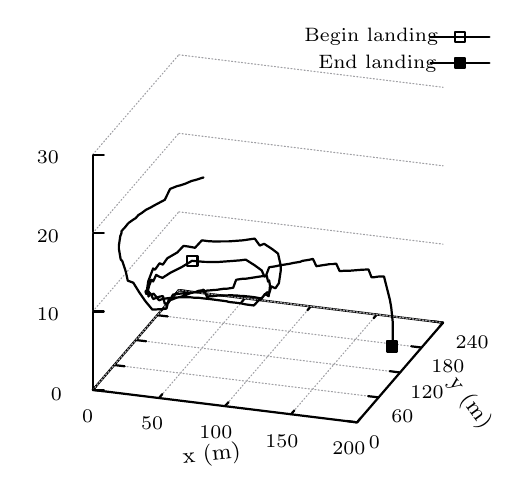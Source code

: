 
\definecolor{ca0a0a4}{RGB}{160,160,164}
\begin{tikzpicture}[y=0.80pt, x=0.80pt, yscale=-0.78, xscale=0.78, inner sep=0pt, outer sep=0pt]
\scriptsize
\begin{scope}[draw=black,line join=bevel,line cap=rect,even odd rule,line width=0.800pt]
  \begin{scope}[cm={{1.0,0.0,0.0,1.0,(0.0,0.0)}},draw=black,line join=bevel,line cap=rect,line width=0.800pt]
  \end{scope}
  \begin{scope}[cm={{1.006,0.0,0.0,1.006,(0.0,0.0)}},draw=black,line join=bevel,line cap=rect,line width=0.800pt]
  \end{scope}
  \begin{scope}[cm={{1.006,0.0,0.0,1.006,(0.0,0.0)}},draw=black,line join=round,line cap=round,line width=0.800pt]
    \path[draw] (59.2,239.6) -- (108.7,182.2);
    \path[draw] (260.8,200.9) -- (108.7,182.2);
    \path[draw] (59.5,239.5) -- (59.5,104.5);
  \end{scope}
  \begin{scope}[cm={{1.006,0.0,0.0,1.006,(0.0,0.0)}},draw=ca0a0a4,dash pattern=on 0.40pt off 0.80pt,line join=round,line cap=round,line width=0.400pt]
    \path[draw] (59.2,239.6) -- (108.7,182.2);
  \end{scope}
  \begin{scope}[cm={{1.006,0.0,0.0,1.006,(0.0,0.0)}},draw=black,line join=round,line cap=round,line width=0.800pt]
    \path[draw] (59.2,239.6) -- (61.2,237.4);
    \path[draw] (108.7,182.2) -- (106.8,184.4);
  \end{scope}
  \begin{scope}[cm={{1.006,0.0,0.0,1.006,(0.0,0.0)}},draw=black,line join=bevel,line cap=rect,line width=0.800pt]
  \end{scope}
  \begin{scope}[cm={{1.006,0.0,0.0,1.006,(53.331,260.116)}},draw=black,line join=bevel,line cap=rect,line width=0.800pt]
  \end{scope}
  \begin{scope}[cm={{1.006,0.0,0.0,1.006,(53.331,260.116)}},draw=black,line join=bevel,line cap=rect,line width=0.800pt]
  \end{scope}
  \begin{scope}[cm={{1.006,0.0,0.0,1.006,(53.331,260.116)}},draw=black,line join=bevel,line cap=rect,line width=0.800pt]
  \end{scope}
  \begin{scope}[cm={{1.006,0.0,0.0,1.006,(53.331,260.116)}},draw=black,line join=bevel,line cap=rect,line width=0.800pt]
  \end{scope}
  \begin{scope}[cm={{1.006,0.0,0.0,1.006,(53.331,260.116)}},draw=black,line join=bevel,line cap=rect,line width=0.800pt]
  \end{scope}
  \begin{scope}[cm={{1.006,0.0,0.0,1.006,(53.331,260.116)}},draw=black,line join=bevel,line cap=rect,line width=0.800pt]
    \path[fill=black] (0.0,0.0) node[above right] () {0};
  \end{scope}
  \begin{scope}[cm={{1.006,0.0,0.0,1.006,(53.331,260.116)}},draw=black,line join=bevel,line cap=rect,line width=0.800pt]
  \end{scope}
  \begin{scope}[cm={{1.006,0.0,0.0,1.006,(0.0,0.0)}},draw=black,line join=bevel,line cap=rect,line width=0.800pt]
  \end{scope}
  \begin{scope}[cm={{1.006,0.0,0.0,1.006,(0.0,0.0)}},draw=ca0a0a4,dash pattern=on 0.40pt off 0.80pt,line join=round,line cap=round,line width=0.400pt]
    \path[draw] (97.3,244.3) -- (146.7,186.9);
  \end{scope}
  \begin{scope}[cm={{1.006,0.0,0.0,1.006,(0.0,0.0)}},draw=black,line join=round,line cap=round,line width=0.800pt]
    \path[draw] (97.3,244.3) -- (99.2,242.0);
    \path[draw] (146.7,186.9) -- (144.8,189.1);
  \end{scope}
  \begin{scope}[cm={{1.006,0.0,0.0,1.006,(0.0,0.0)}},draw=black,line join=bevel,line cap=rect,line width=0.800pt]
  \end{scope}
  \begin{scope}[cm={{1.006,0.0,0.0,1.006,(87.544,264.141)}},draw=black,line join=bevel,line cap=rect,line width=0.800pt]
  \end{scope}
  \begin{scope}[cm={{1.006,0.0,0.0,1.006,(87.544,264.141)}},draw=black,line join=bevel,line cap=rect,line width=0.800pt]
  \end{scope}
  \begin{scope}[cm={{1.006,0.0,0.0,1.006,(87.544,264.141)}},draw=black,line join=bevel,line cap=rect,line width=0.800pt]
  \end{scope}
  \begin{scope}[cm={{1.006,0.0,0.0,1.006,(87.544,264.141)}},draw=black,line join=bevel,line cap=rect,line width=0.800pt]
  \end{scope}
  \begin{scope}[cm={{1.006,0.0,0.0,1.006,(87.544,264.141)}},draw=black,line join=bevel,line cap=rect,line width=0.800pt]
  \end{scope}
  \begin{scope}[cm={{1.006,0.0,0.0,1.006,(87.544,264.141)}},draw=black,line join=bevel,line cap=rect,line width=0.800pt]
    \path[fill=black] (0.0,0.0) node[above right] () {50};
  \end{scope}
  \begin{scope}[cm={{1.006,0.0,0.0,1.006,(87.544,264.141)}},draw=black,line join=bevel,line cap=rect,line width=0.800pt]
  \end{scope}
  \begin{scope}[cm={{1.006,0.0,0.0,1.006,(0.0,0.0)}},draw=black,line join=bevel,line cap=rect,line width=0.800pt]
  \end{scope}
  \begin{scope}[cm={{1.006,0.0,0.0,1.006,(0.0,0.0)}},draw=ca0a0a4,dash pattern=on 0.40pt off 0.80pt,line join=round,line cap=round,line width=0.400pt]
    \path[draw] (135.3,248.9) -- (184.7,191.5);
  \end{scope}
  \begin{scope}[cm={{1.006,0.0,0.0,1.006,(0.0,0.0)}},draw=black,line join=round,line cap=round,line width=0.800pt]
    \path[draw] (135.3,248.9) -- (137.3,246.7);
    \path[draw] (184.7,191.5) -- (182.7,193.8);
  \end{scope}
  \begin{scope}[cm={{1.006,0.0,0.0,1.006,(0.0,0.0)}},draw=black,line join=bevel,line cap=rect,line width=0.800pt]
  \end{scope}
  \begin{scope}[cm={{1.006,0.0,0.0,1.006,(121.253,269.172)}},draw=black,line join=bevel,line cap=rect,line width=0.800pt]
  \end{scope}
  \begin{scope}[cm={{1.006,0.0,0.0,1.006,(121.253,269.172)}},draw=black,line join=bevel,line cap=rect,line width=0.800pt]
  \end{scope}
  \begin{scope}[cm={{1.006,0.0,0.0,1.006,(121.253,269.172)}},draw=black,line join=bevel,line cap=rect,line width=0.800pt]
  \end{scope}
  \begin{scope}[cm={{1.006,0.0,0.0,1.006,(121.253,269.172)}},draw=black,line join=bevel,line cap=rect,line width=0.800pt]
  \end{scope}
  \begin{scope}[cm={{1.006,0.0,0.0,1.006,(121.253,269.172)}},draw=black,line join=bevel,line cap=rect,line width=0.800pt]
  \end{scope}
  \begin{scope}[cm={{1.006,0.0,0.0,1.006,(121.253,269.172)}},draw=black,line join=bevel,line cap=rect,line width=0.800pt]
    \path[fill=black] (0.0,0.0) node[above right] () {100};
  \end{scope}
  \begin{scope}[cm={{1.006,0.0,0.0,1.006,(121.253,269.172)}},draw=black,line join=bevel,line cap=rect,line width=0.800pt]
  \end{scope}
  \begin{scope}[cm={{1.006,0.0,0.0,1.006,(0.0,0.0)}},draw=black,line join=bevel,line cap=rect,line width=0.800pt]
  \end{scope}
  \begin{scope}[cm={{1.006,0.0,0.0,1.006,(0.0,0.0)}},draw=ca0a0a4,dash pattern=on 0.40pt off 0.80pt,line join=round,line cap=round,line width=0.400pt]
    \path[draw] (173.3,253.6) -- (222.7,196.2);
  \end{scope}
  \begin{scope}[cm={{1.006,0.0,0.0,1.006,(0.0,0.0)}},draw=black,line join=round,line cap=round,line width=0.800pt]
    \path[draw] (173.3,253.6) -- (175.2,251.4);
    \path[draw] (222.7,196.2) -- (220.8,198.4);
  \end{scope}
  \begin{scope}[cm={{1.006,0.0,0.0,1.006,(0.0,0.0)}},draw=black,line join=bevel,line cap=rect,line width=0.800pt]
  \end{scope}
  \begin{scope}[cm={{1.006,0.0,0.0,1.006,(159.491,274.203)}},draw=black,line join=bevel,line cap=rect,line width=0.800pt]
  \end{scope}
  \begin{scope}[cm={{1.006,0.0,0.0,1.006,(159.491,274.203)}},draw=black,line join=bevel,line cap=rect,line width=0.800pt]
  \end{scope}
  \begin{scope}[cm={{1.006,0.0,0.0,1.006,(159.491,274.203)}},draw=black,line join=bevel,line cap=rect,line width=0.800pt]
  \end{scope}
  \begin{scope}[cm={{1.006,0.0,0.0,1.006,(159.491,274.203)}},draw=black,line join=bevel,line cap=rect,line width=0.800pt]
  \end{scope}
  \begin{scope}[cm={{1.006,0.0,0.0,1.006,(159.491,274.203)}},draw=black,line join=bevel,line cap=rect,line width=0.800pt]
  \end{scope}
  \begin{scope}[cm={{1.006,0.0,0.0,1.006,(159.491,274.203)}},draw=black,line join=bevel,line cap=rect,line width=0.800pt]
    \path[fill=black] (0.0,0.0) node[above right] () {150};
  \end{scope}
  \begin{scope}[cm={{1.006,0.0,0.0,1.006,(159.491,274.203)}},draw=black,line join=bevel,line cap=rect,line width=0.800pt]
  \end{scope}
  \begin{scope}[cm={{1.006,0.0,0.0,1.006,(0.0,0.0)}},draw=black,line join=bevel,line cap=rect,line width=0.800pt]
  \end{scope}
  \begin{scope}[cm={{1.006,0.0,0.0,1.006,(0.0,0.0)}},draw=ca0a0a4,dash pattern=on 0.40pt off 0.80pt,line join=round,line cap=round,line width=0.400pt]
    \path[draw] (211.3,258.3) -- (260.8,200.9);
  \end{scope}
  \begin{scope}[cm={{1.006,0.0,0.0,1.006,(0.0,0.0)}},draw=black,line join=round,line cap=round,line width=0.800pt]
    \path[draw] (211.3,258.3) -- (213.2,256.0);
    \path[draw] (260.8,200.9) -- (258.8,203.1);
  \end{scope}
  \begin{scope}[cm={{1.006,0.0,0.0,1.006,(0.0,0.0)}},draw=black,line join=bevel,line cap=rect,line width=0.800pt]
  \end{scope}
  \begin{scope}[cm={{1.006,0.0,0.0,1.006,(198.231,278.228)}},draw=black,line join=bevel,line cap=rect,line width=0.800pt]
  \end{scope}
  \begin{scope}[cm={{1.006,0.0,0.0,1.006,(198.231,278.228)}},draw=black,line join=bevel,line cap=rect,line width=0.800pt]
  \end{scope}
  \begin{scope}[cm={{1.006,0.0,0.0,1.006,(198.231,278.228)}},draw=black,line join=bevel,line cap=rect,line width=0.800pt]
  \end{scope}
  \begin{scope}[cm={{1.006,0.0,0.0,1.006,(198.231,278.228)}},draw=black,line join=bevel,line cap=rect,line width=0.800pt]
  \end{scope}
  \begin{scope}[cm={{1.006,0.0,0.0,1.006,(198.231,278.228)}},draw=black,line join=bevel,line cap=rect,line width=0.800pt]
  \end{scope}
  \begin{scope}[cm={{1.006,0.0,0.0,1.006,(198.231,278.228)}},draw=black,line join=bevel,line cap=rect,line width=0.800pt]
    \path[fill=black] (0.0,0.0) node[above right] () {200};
  \end{scope}
  \begin{scope}[cm={{1.006,0.0,0.0,1.006,(198.231,278.228)}},draw=black,line join=bevel,line cap=rect,line width=0.800pt]
  \end{scope}
  \begin{scope}[cm={{1.006,0.0,0.0,1.006,(0.0,0.0)}},draw=black,line join=bevel,line cap=rect,line width=0.800pt]
  \end{scope}
  \begin{scope}[cm={{1.006,0.0,0.0,1.006,(0.0,0.0)}},draw=ca0a0a4,dash pattern=on 0.40pt off 0.80pt,line join=round,line cap=round,line width=0.400pt]
    \path[draw] (211.3,258.3) -- (59.2,239.6);
  \end{scope}
  \begin{scope}[cm={{1.006,0.0,0.0,1.006,(0.0,0.0)}},draw=black,line join=round,line cap=round,line width=0.800pt]
    \path[draw] (211.3,258.3) -- (205.4,257.5);
    \path[draw] (59.2,239.6) -- (65.2,240.3);
  \end{scope}
  \begin{scope}[cm={{1.006,0.0,0.0,1.006,(0.0,0.0)}},draw=black,line join=bevel,line cap=rect,line width=0.800pt]
  \end{scope}
  \begin{scope}[cm={{1.006,0.0,0.0,1.006,(219.363,275.209)}},draw=black,line join=bevel,line cap=rect,line width=0.800pt]
  \end{scope}
  \begin{scope}[cm={{1.006,0.0,0.0,1.006,(219.363,275.209)}},draw=black,line join=bevel,line cap=rect,line width=0.800pt]
  \end{scope}
  \begin{scope}[cm={{1.006,0.0,0.0,1.006,(219.363,275.209)}},draw=black,line join=bevel,line cap=rect,line width=0.800pt]
  \end{scope}
  \begin{scope}[cm={{1.006,0.0,0.0,1.006,(219.363,275.209)}},draw=black,line join=bevel,line cap=rect,line width=0.800pt]
  \end{scope}
  \begin{scope}[cm={{1.006,0.0,0.0,1.006,(219.363,275.209)}},draw=black,line join=bevel,line cap=rect,line width=0.800pt]
  \end{scope}
  \begin{scope}[cm={{1.006,0.0,0.0,1.006,(219.363,275.209)}},draw=black,line join=bevel,line cap=rect,line width=0.800pt]
    \path[fill=black] (0.0,0.0) node[above right] () {0};
  \end{scope}
  \begin{scope}[cm={{1.006,0.0,0.0,1.006,(219.363,275.209)}},draw=black,line join=bevel,line cap=rect,line width=0.800pt]
  \end{scope}
  \begin{scope}[cm={{1.006,0.0,0.0,1.006,(0.0,0.0)}},draw=black,line join=bevel,line cap=rect,line width=0.800pt]
  \end{scope}
  \begin{scope}[cm={{1.006,0.0,0.0,1.006,(0.0,0.0)}},draw=ca0a0a4,dash pattern=on 0.40pt off 0.80pt,line join=round,line cap=round,line width=0.400pt]
    \path[draw] (223.7,243.9) -- (71.6,225.3);
  \end{scope}
  \begin{scope}[cm={{1.006,0.0,0.0,1.006,(0.0,0.0)}},draw=black,line join=round,line cap=round,line width=0.800pt]
    \path[draw] (223.7,243.9) -- (217.7,243.2);
    \path[draw] (71.6,225.3) -- (77.5,226.0);
  \end{scope}
  \begin{scope}[cm={{1.006,0.0,0.0,1.006,(0.0,0.0)}},draw=black,line join=bevel,line cap=rect,line width=0.800pt]
  \end{scope}
  \begin{scope}[cm={{1.006,0.0,0.0,1.006,(232.444,260.116)}},draw=black,line join=bevel,line cap=rect,line width=0.800pt]
  \end{scope}
  \begin{scope}[cm={{1.006,0.0,0.0,1.006,(232.444,260.116)}},draw=black,line join=bevel,line cap=rect,line width=0.800pt]
  \end{scope}
  \begin{scope}[cm={{1.006,0.0,0.0,1.006,(232.444,260.116)}},draw=black,line join=bevel,line cap=rect,line width=0.800pt]
  \end{scope}
  \begin{scope}[cm={{1.006,0.0,0.0,1.006,(232.444,260.116)}},draw=black,line join=bevel,line cap=rect,line width=0.800pt]
  \end{scope}
  \begin{scope}[cm={{1.006,0.0,0.0,1.006,(232.444,260.116)}},draw=black,line join=bevel,line cap=rect,line width=0.800pt]
  \end{scope}
  \begin{scope}[cm={{1.006,0.0,0.0,1.006,(232.444,260.116)}},draw=black,line join=bevel,line cap=rect,line width=0.800pt]
    \path[fill=black] (0.0,0.0) node[above right] () {60};
  \end{scope}
  \begin{scope}[cm={{1.006,0.0,0.0,1.006,(232.444,260.116)}},draw=black,line join=bevel,line cap=rect,line width=0.800pt]
  \end{scope}
  \begin{scope}[cm={{1.006,0.0,0.0,1.006,(0.0,0.0)}},draw=black,line join=bevel,line cap=rect,line width=0.800pt]
  \end{scope}
  \begin{scope}[cm={{1.006,0.0,0.0,1.006,(0.0,0.0)}},draw=ca0a0a4,dash pattern=on 0.40pt off 0.80pt,line join=round,line cap=round,line width=0.400pt]
    \path[draw] (236.0,229.6) -- (84.0,210.9);
  \end{scope}
  \begin{scope}[cm={{1.006,0.0,0.0,1.006,(0.0,0.0)}},draw=black,line join=round,line cap=round,line width=0.800pt]
    \path[draw] (236.0,229.6) -- (230.1,228.8);
    \path[draw] (84.0,210.9) -- (89.9,211.6);
  \end{scope}
  \begin{scope}[cm={{1.006,0.0,0.0,1.006,(0.0,0.0)}},draw=black,line join=bevel,line cap=rect,line width=0.800pt]
  \end{scope}
  \begin{scope}[cm={{1.006,0.0,0.0,1.006,(243.513,246.028)}},draw=black,line join=bevel,line cap=rect,line width=0.800pt]
  \end{scope}
  \begin{scope}[cm={{1.006,0.0,0.0,1.006,(243.513,246.028)}},draw=black,line join=bevel,line cap=rect,line width=0.800pt]
  \end{scope}
  \begin{scope}[cm={{1.006,0.0,0.0,1.006,(243.513,246.028)}},draw=black,line join=bevel,line cap=rect,line width=0.800pt]
  \end{scope}
  \begin{scope}[cm={{1.006,0.0,0.0,1.006,(243.513,246.028)}},draw=black,line join=bevel,line cap=rect,line width=0.800pt]
  \end{scope}
  \begin{scope}[cm={{1.006,0.0,0.0,1.006,(243.513,246.028)}},draw=black,line join=bevel,line cap=rect,line width=0.800pt]
  \end{scope}
  \begin{scope}[cm={{1.006,0.0,0.0,1.006,(243.513,246.028)}},draw=black,line join=bevel,line cap=rect,line width=0.800pt]
    \path[fill=black] (0.0,0.0) node[above right] () {120};
  \end{scope}
  \begin{scope}[cm={{1.006,0.0,0.0,1.006,(243.513,246.028)}},draw=black,line join=bevel,line cap=rect,line width=0.800pt]
  \end{scope}
  \begin{scope}[cm={{1.006,0.0,0.0,1.006,(0.0,0.0)}},draw=black,line join=bevel,line cap=rect,line width=0.800pt]
  \end{scope}
  \begin{scope}[cm={{1.006,0.0,0.0,1.006,(0.0,0.0)}},draw=ca0a0a4,dash pattern=on 0.40pt off 0.80pt,line join=round,line cap=round,line width=0.400pt]
    \path[draw] (248.4,215.2) -- (96.3,196.6);
  \end{scope}
  \begin{scope}[cm={{1.006,0.0,0.0,1.006,(0.0,0.0)}},draw=black,line join=round,line cap=round,line width=0.800pt]
    \path[draw] (248.4,215.2) -- (242.5,214.5);
    \path[draw] (96.3,196.6) -- (102.3,197.3);
  \end{scope}
  \begin{scope}[cm={{1.006,0.0,0.0,1.006,(0.0,0.0)}},draw=black,line join=bevel,line cap=rect,line width=0.800pt]
  \end{scope}
  \begin{scope}[cm={{1.006,0.0,0.0,1.006,(255.588,230.934)}},draw=black,line join=bevel,line cap=rect,line width=0.800pt]
  \end{scope}
  \begin{scope}[cm={{1.006,0.0,0.0,1.006,(255.588,230.934)}},draw=black,line join=bevel,line cap=rect,line width=0.800pt]
  \end{scope}
  \begin{scope}[cm={{1.006,0.0,0.0,1.006,(255.588,230.934)}},draw=black,line join=bevel,line cap=rect,line width=0.800pt]
  \end{scope}
  \begin{scope}[cm={{1.006,0.0,0.0,1.006,(255.588,230.934)}},draw=black,line join=bevel,line cap=rect,line width=0.800pt]
  \end{scope}
  \begin{scope}[cm={{1.006,0.0,0.0,1.006,(255.588,230.934)}},draw=black,line join=bevel,line cap=rect,line width=0.800pt]
  \end{scope}
  \begin{scope}[cm={{1.006,0.0,0.0,1.006,(255.588,230.934)}},draw=black,line join=bevel,line cap=rect,line width=0.800pt]
    \path[fill=black] (0.0,0.0) node[above right] () {180};
  \end{scope}
  \begin{scope}[cm={{1.006,0.0,0.0,1.006,(255.588,230.934)}},draw=black,line join=bevel,line cap=rect,line width=0.800pt]
  \end{scope}
  \begin{scope}[cm={{1.006,0.0,0.0,1.006,(0.0,0.0)}},draw=black,line join=bevel,line cap=rect,line width=0.800pt]
  \end{scope}
  \begin{scope}[cm={{1.006,0.0,0.0,1.006,(0.0,0.0)}},draw=ca0a0a4,dash pattern=on 0.40pt off 0.80pt,line join=round,line cap=round,line width=0.400pt]
    \path[draw] (260.8,200.9) -- (108.7,182.2);
  \end{scope}
  \begin{scope}[cm={{1.006,0.0,0.0,1.006,(0.0,0.0)}},draw=black,line join=round,line cap=round,line width=0.800pt]
    \path[draw] (260.8,200.9) -- (254.8,200.1);
    \path[draw] (108.7,182.2) -- (114.6,182.9);
  \end{scope}
  \begin{scope}[cm={{1.006,0.0,0.0,1.006,(0.0,0.0)}},draw=black,line join=bevel,line cap=rect,line width=0.800pt]
  \end{scope}
  \begin{scope}[cm={{1.006,0.0,0.0,1.006,(269.675,216.847)}},draw=black,line join=bevel,line cap=rect,line width=0.800pt]
  \end{scope}
  \begin{scope}[cm={{1.006,0.0,0.0,1.006,(269.675,216.847)}},draw=black,line join=bevel,line cap=rect,line width=0.800pt]
  \end{scope}
  \begin{scope}[cm={{1.006,0.0,0.0,1.006,(269.675,216.847)}},draw=black,line join=bevel,line cap=rect,line width=0.800pt]
  \end{scope}
  \begin{scope}[cm={{1.006,0.0,0.0,1.006,(269.675,216.847)}},draw=black,line join=bevel,line cap=rect,line width=0.800pt]
  \end{scope}
  \begin{scope}[cm={{1.006,0.0,0.0,1.006,(269.675,216.847)}},draw=black,line join=bevel,line cap=rect,line width=0.800pt]
  \end{scope}
  \begin{scope}[cm={{1.006,0.0,0.0,1.006,(269.675,216.847)}},draw=black,line join=bevel,line cap=rect,line width=0.800pt]
    \path[fill=black] (0.0,0.0) node[above right] () {240};
  \end{scope}
  \begin{scope}[cm={{1.006,0.0,0.0,1.006,(269.675,216.847)}},draw=black,line join=bevel,line cap=rect,line width=0.800pt]
  \end{scope}
  \begin{scope}[cm={{1.006,0.0,0.0,1.006,(0.0,0.0)}},draw=black,line join=bevel,line cap=rect,line width=0.800pt]
  \end{scope}
  \begin{scope}[cm={{1.006,0.0,0.0,1.006,(0.0,0.0)}},draw=ca0a0a4,dash pattern=on 0.40pt off 0.80pt,line join=round,line cap=round,line width=0.400pt]
    \path[draw] (59.2,239.6) -- (108.7,182.2);
    \path[draw] (108.7,182.2) -- (108.7,182.2) -- (260.8,200.9);
  \end{scope}
  \begin{scope}[cm={{1.006,0.0,0.0,1.006,(0.0,0.0)}},draw=black,line join=round,line cap=round,line width=0.800pt]
    \path[draw] (59.5,239.5) -- (65.5,239.5);
  \end{scope}
  \begin{scope}[cm={{1.006,0.0,0.0,1.006,(0.0,0.0)}},draw=black,line join=bevel,line cap=rect,line width=0.800pt]
  \end{scope}
  \begin{scope}[cm={{1.006,0.0,0.0,1.006,(35.219,247.034)}},draw=black,line join=bevel,line cap=rect,line width=0.800pt]
  \end{scope}
  \begin{scope}[cm={{1.006,0.0,0.0,1.006,(35.219,247.034)}},draw=black,line join=bevel,line cap=rect,line width=0.800pt]
  \end{scope}
  \begin{scope}[cm={{1.006,0.0,0.0,1.006,(35.219,247.034)}},draw=black,line join=bevel,line cap=rect,line width=0.800pt]
  \end{scope}
  \begin{scope}[cm={{1.006,0.0,0.0,1.006,(35.219,247.034)}},draw=black,line join=bevel,line cap=rect,line width=0.800pt]
  \end{scope}
  \begin{scope}[cm={{1.006,0.0,0.0,1.006,(35.219,247.034)}},draw=black,line join=bevel,line cap=rect,line width=0.800pt]
  \end{scope}
  \begin{scope}[cm={{1.006,0.0,0.0,1.006,(35.219,247.034)}},draw=black,line join=bevel,line cap=rect,line width=0.800pt]
    \path[fill=black] (0.0,0.0) node[above right] () {0};
  \end{scope}
  \begin{scope}[cm={{1.006,0.0,0.0,1.006,(35.219,247.034)}},draw=black,line join=bevel,line cap=rect,line width=0.800pt]
  \end{scope}
  \begin{scope}[cm={{1.006,0.0,0.0,1.006,(0.0,0.0)}},draw=black,line join=bevel,line cap=rect,line width=0.800pt]
  \end{scope}
  \begin{scope}[cm={{1.006,0.0,0.0,1.006,(0.0,0.0)}},draw=ca0a0a4,dash pattern=on 0.40pt off 0.80pt,line join=round,line cap=round,line width=0.400pt]
    \path[draw] (59.2,194.4) -- (108.7,137.1);
    \path[draw] (108.7,137.1) -- (108.7,137.1) -- (260.8,155.7);
  \end{scope}
  \begin{scope}[cm={{1.006,0.0,0.0,1.006,(0.0,0.0)}},draw=black,line join=round,line cap=round,line width=0.800pt]
    \path[draw] (59.5,194.5) -- (65.5,194.5);
  \end{scope}
  \begin{scope}[cm={{1.006,0.0,0.0,1.006,(0.0,0.0)}},draw=black,line join=bevel,line cap=rect,line width=0.800pt]
  \end{scope}
  \begin{scope}[cm={{1.006,0.0,0.0,1.006,(27.169,200.747)}},draw=black,line join=bevel,line cap=rect,line width=0.800pt]
  \end{scope}
  \begin{scope}[cm={{1.006,0.0,0.0,1.006,(27.169,200.747)}},draw=black,line join=bevel,line cap=rect,line width=0.800pt]
  \end{scope}
  \begin{scope}[cm={{1.006,0.0,0.0,1.006,(27.169,200.747)}},draw=black,line join=bevel,line cap=rect,line width=0.800pt]
  \end{scope}
  \begin{scope}[cm={{1.006,0.0,0.0,1.006,(27.169,200.747)}},draw=black,line join=bevel,line cap=rect,line width=0.800pt]
  \end{scope}
  \begin{scope}[cm={{1.006,0.0,0.0,1.006,(27.169,200.747)}},draw=black,line join=bevel,line cap=rect,line width=0.800pt]
  \end{scope}
  \begin{scope}[cm={{1.006,0.0,0.0,1.006,(27.169,200.747)}},draw=black,line join=bevel,line cap=rect,line width=0.800pt]
    \path[fill=black] (0.0,0.0) node[above right] () {10};
  \end{scope}
  \begin{scope}[cm={{1.006,0.0,0.0,1.006,(27.169,200.747)}},draw=black,line join=bevel,line cap=rect,line width=0.800pt]
  \end{scope}
  \begin{scope}[cm={{1.006,0.0,0.0,1.006,(0.0,0.0)}},draw=black,line join=bevel,line cap=rect,line width=0.800pt]
  \end{scope}
  \begin{scope}[cm={{1.006,0.0,0.0,1.006,(0.0,0.0)}},draw=ca0a0a4,dash pattern=on 0.40pt off 0.80pt,line join=round,line cap=round,line width=0.400pt]
    \path[draw] (59.2,149.3) -- (108.7,91.9);
    \path[draw] (108.7,91.9) -- (108.7,91.9) -- (260.8,110.6);
  \end{scope}
  \begin{scope}[cm={{1.006,0.0,0.0,1.006,(0.0,0.0)}},draw=black,line join=round,line cap=round,line width=0.800pt]
    \path[draw] (59.5,149.5) -- (65.5,149.5);
  \end{scope}
  \begin{scope}[cm={{1.006,0.0,0.0,1.006,(0.0,0.0)}},draw=black,line join=bevel,line cap=rect,line width=0.800pt]
  \end{scope}
  \begin{scope}[cm={{1.006,0.0,0.0,1.006,(27.169,155.466)}},draw=black,line join=bevel,line cap=rect,line width=0.800pt]
  \end{scope}
  \begin{scope}[cm={{1.006,0.0,0.0,1.006,(27.169,155.466)}},draw=black,line join=bevel,line cap=rect,line width=0.800pt]
  \end{scope}
  \begin{scope}[cm={{1.006,0.0,0.0,1.006,(27.169,155.466)}},draw=black,line join=bevel,line cap=rect,line width=0.800pt]
  \end{scope}
  \begin{scope}[cm={{1.006,0.0,0.0,1.006,(27.169,155.466)}},draw=black,line join=bevel,line cap=rect,line width=0.800pt]
  \end{scope}
  \begin{scope}[cm={{1.006,0.0,0.0,1.006,(27.169,155.466)}},draw=black,line join=bevel,line cap=rect,line width=0.800pt]
  \end{scope}
  \begin{scope}[cm={{1.006,0.0,0.0,1.006,(27.169,155.466)}},draw=black,line join=bevel,line cap=rect,line width=0.800pt]
    \path[fill=black] (0.0,0.0) node[above right] () {20};
  \end{scope}
  \begin{scope}[cm={{1.006,0.0,0.0,1.006,(27.169,155.466)}},draw=black,line join=bevel,line cap=rect,line width=0.800pt]
  \end{scope}
  \begin{scope}[cm={{1.006,0.0,0.0,1.006,(0.0,0.0)}},draw=black,line join=bevel,line cap=rect,line width=0.800pt]
  \end{scope}
  \begin{scope}[cm={{1.006,0.0,0.0,1.006,(0.0,0.0)}},draw=ca0a0a4,dash pattern=on 0.40pt off 0.80pt,line join=round,line cap=round,line width=0.400pt]
    \path[draw] (59.2,104.1) -- (108.7,46.7);
    \path[draw] (108.7,46.7) -- (108.7,46.7) -- (260.8,65.4);
  \end{scope}
  \begin{scope}[cm={{1.006,0.0,0.0,1.006,(0.0,0.0)}},draw=black,line join=round,line cap=round,line width=0.800pt]
    \path[draw] (59.5,104.5) -- (65.5,104.5);
  \end{scope}
  \begin{scope}[cm={{1.006,0.0,0.0,1.006,(0.0,0.0)}},draw=black,line join=bevel,line cap=rect,line width=0.800pt]
  \end{scope}
  \begin{scope}[cm={{1.006,0.0,0.0,1.006,(27.169,110.184)}},draw=black,line join=bevel,line cap=rect,line width=0.800pt]
  \end{scope}
  \begin{scope}[cm={{1.006,0.0,0.0,1.006,(27.169,110.184)}},draw=black,line join=bevel,line cap=rect,line width=0.800pt]
  \end{scope}
  \begin{scope}[cm={{1.006,0.0,0.0,1.006,(27.169,110.184)}},draw=black,line join=bevel,line cap=rect,line width=0.800pt]
  \end{scope}
  \begin{scope}[cm={{1.006,0.0,0.0,1.006,(27.169,110.184)}},draw=black,line join=bevel,line cap=rect,line width=0.800pt]
  \end{scope}
  \begin{scope}[cm={{1.006,0.0,0.0,1.006,(27.169,110.184)}},draw=black,line join=bevel,line cap=rect,line width=0.800pt]
  \end{scope}
  \begin{scope}[cm={{1.006,0.0,0.0,1.006,(27.169,110.184)}},draw=black,line join=bevel,line cap=rect,line width=0.800pt]
    \path[fill=black] (0.0,0.0) node[above right] () {30};
  \end{scope}
  \begin{scope}[cm={{1.006,0.0,0.0,1.006,(27.169,110.184)}},draw=black,line join=bevel,line cap=rect,line width=0.800pt]
  \end{scope}
  \begin{scope}[cm={{1.006,0.0,0.0,1.006,(0.0,0.0)}},draw=black,line join=bevel,line cap=rect,line width=0.800pt]
  \end{scope}
  \begin{scope}[cm={{1.006,0.0,0.0,1.006,(0.0,0.0)}},draw=black,line join=bevel,line cap=rect,line width=0.800pt]
  \end{scope}
  \begin{scope}[cm={{1.006,0.0,0.0,1.006,(0.0,0.0)}},draw=black,line join=bevel,line cap=rect,line width=0.800pt]
  \end{scope}
  \begin{scope}[cm={{1.006,0.0,0.0,1.006,(0.0,0.0)}},draw=black,line join=round,line cap=round,line width=0.800pt]
    \path[draw] (122.9,117.3) -- (122.9,117.3) -- (122.9,117.3) --
      (122.9,117.3) -- (122.9,117.3) -- (118.2,118.8) --
      (118.2,118.8) -- (116.1,119.3) -- (116.1,119.3) --
      (116.1,119.3) -- (116.1,119.3) -- (116.1,119.3) --
      (116.1,119.3) -- (112.2,121.0) -- (112.2,121.0) --
      (109.8,121.8) -- (109.8,121.8) -- (107.7,122.3) --
      (107.7,122.3) -- (107.7,122.3) -- (107.7,122.3) --
      (107.7,122.3) -- (107.7,122.3) -- (103.7,123.9) --
      (103.7,123.9) -- (103.7,123.9) -- (103.7,123.9) --
      (100.6,130.2) -- (100.6,130.2) -- (100.6,130.2) --
      (100.6,130.2) -- (100.6,130.2) -- (100.6,130.2) --
      (97.4,131.9) -- (97.4,131.9) -- (97.4,131.9) --
      (97.4,131.9) -- (94.2,133.6) -- (94.2,133.6) --
      (94.2,133.6) -- (94.2,133.6) -- (92.7,134.5) --
      (92.7,134.5) -- (92.7,134.5) -- (92.7,134.5) --
      (89.7,136.0) -- (89.7,136.0) -- (89.7,136.0) --
      (89.7,136.0) -- (87.3,137.8) -- (87.3,137.8) --
      (87.3,137.8) -- (87.3,137.8) -- (85.5,138.9) --
      (85.5,138.9) -- (84.7,139.8) -- (84.7,139.8) --
      (83.8,140.8) -- (83.8,140.8) -- (82.3,141.7) --
      (82.3,141.7) -- (82.3,141.7) -- (82.3,141.7) --
      (82.3,141.7) -- (82.3,141.7) -- (79.8,143.5) --
      (79.8,143.5) -- (79.0,144.4) -- (79.0,144.4) --
      (78.2,145.4) -- (78.2,145.4) -- (78.2,145.4) --
      (78.2,145.4) -- (77.4,146.4) -- (77.4,146.4) --
      (76.5,147.3) -- (76.5,147.3) -- (75.7,148.3) --
      (75.7,148.3) -- (75.7,149.3) -- (75.7,149.3) --
      (75.7,149.3) -- (75.7,149.3) -- (75.7,149.3) --
      (75.7,149.3) -- (75.0,151.1) -- (75.0,151.1) --
      (74.2,156.5) -- (74.2,156.5) -- (74.2,156.5) --
      (74.2,156.5) -- (74.2,156.5) -- (74.2,156.5) --
      (74.2,158.3) -- (74.2,158.3) -- (75.1,163.7) --
      (75.1,163.7) -- (75.3,164.6) -- (75.3,164.6) --
      (75.3,164.6) -- (75.3,164.6) -- (76.2,165.5) --
      (76.2,165.5) -- (76.2,165.5) -- (76.2,165.5) --
      (78.2,171.6) -- (78.2,171.6) -- (79.3,176.7) --
      (79.3,176.7) -- (79.3,176.7) -- (79.3,176.7) --
      (79.3,176.7) -- (79.3,176.7) -- (82.5,177.9) --
      (82.5,177.9) -- (82.5,177.9) -- (82.5,177.9) --
      (85.9,183.4) -- (85.9,183.4) -- (85.9,183.4) --
      (85.9,183.4) -- (85.9,183.4) -- (85.9,183.4) --
      (89.5,188.6) -- (89.5,188.6) -- (89.5,188.6) --
      (89.5,188.6) -- (93.5,193.4) -- (93.5,193.4) --
      (95.2,193.3) -- (95.2,193.3) -- (95.2,193.3) --
      (95.2,193.3) -- (97.0,193.2) -- (97.0,193.2) --
      (98.7,193.2) -- (98.7,193.2) -- (98.7,193.2) --
      (98.7,193.2) -- (101.6,192.8) -- (101.6,192.8) --
      (101.6,192.8) -- (101.6,192.8) -- (102.8,187.9) --
      (102.8,187.9) -- (104.7,187.6) -- (104.7,187.6) --
      (104.7,187.6) -- (104.7,187.6) -- (104.7,187.6) --
      (104.7,187.6) -- (107.2,186.6) -- (107.2,186.6) --
      (107.2,186.6) -- (107.2,186.6) -- (110.3,185.9) --
      (110.3,185.9) -- (111.7,185.3) -- (111.7,185.3) --
      (111.7,185.3) -- (111.7,185.3) -- (112.9,184.9) --
      (112.9,184.9) -- (112.9,184.9) -- (112.9,184.9) --
      (115.4,183.9) -- (115.4,183.9) -- (115.4,183.9) --
      (115.4,183.9) -- (118.6,183.2) -- (118.6,183.2) --
      (118.6,183.2) -- (118.6,183.2) -- (119.9,182.6) --
      (119.9,182.6) -- (121.9,182.3) -- (121.9,182.3) --
      (123.0,181.9) -- (123.0,181.9) -- (125.0,186.1) --
      (125.0,186.1) -- (125.0,186.1) -- (125.0,186.1) --
      (126.1,185.7) -- (126.1,185.7) -- (127.9,185.7) --
      (127.9,185.7) -- (129.8,185.4) -- (129.8,185.4) --
      (131.5,185.3) -- (131.5,185.3) -- (131.5,185.3) --
      (131.5,185.3) -- (133.3,185.3) -- (133.3,185.3) --
      (135.0,185.2) -- (135.0,185.2) -- (136.7,185.2) --
      (136.7,185.2) -- (138.4,185.1) -- (138.4,185.1) --
      (138.4,185.1) -- (138.4,185.1) -- (138.4,185.1) --
      (138.4,185.1) -- (142.5,185.3) -- (142.5,185.3) --
      (144.0,185.5) -- (144.0,185.5) -- (144.0,185.5) --
      (144.0,185.5) -- (145.7,185.5) -- (145.7,185.5) --
      (147.2,185.7) -- (147.2,185.7) -- (149.5,185.9) --
      (149.5,185.9) -- (151.0,186.1) -- (151.0,186.1) --
      (151.0,186.1) -- (151.0,186.1) -- (152.6,186.3) --
      (152.6,186.3) -- (152.6,186.3) -- (152.6,186.3) --
      (156.2,187.0) -- (156.2,187.0) -- (156.2,187.0) --
      (156.2,187.0) -- (159.5,183.4) -- (159.5,183.4) --
      (159.5,183.4) -- (159.5,183.4) -- (160.8,183.9) --
      (160.8,183.9) -- (161.9,180.0) -- (161.9,180.0) --
      (161.9,180.0) -- (161.9,180.0) -- (161.9,180.0) --
      (161.9,180.0) -- (164.3,181.1) -- (164.3,181.1) --
      (164.3,181.1) -- (164.3,181.1) -- (166.3,178.2) --
      (166.3,178.2) -- (166.3,178.2) -- (166.3,178.2) --
      (167.4,170.8) -- (167.4,170.8) -- (167.4,170.8) --
      (167.4,170.8) -- (167.4,170.8) -- (167.4,170.8) --
      (167.4,168.2) -- (167.4,168.2) -- (167.4,168.2) --
      (167.4,168.2) -- (167.4,168.2) -- (167.4,168.2) --
      (165.8,161.1) -- (165.8,161.1) -- (165.8,161.1) --
      (165.8,161.1) -- (162.4,158.5) -- (162.4,158.5) --
      (162.4,158.5) -- (162.4,158.5) -- (157.8,155.5) --
      (157.8,155.5) -- (157.8,155.5) -- (157.8,155.5) --
      (155.3,156.5) -- (155.3,156.5) -- (152.4,152.5) --
      (152.4,152.5) -- (152.4,152.5) -- (152.4,152.5) --
      (145.6,153.5) -- (145.6,153.5) -- (145.6,153.5) --
      (145.6,153.5) -- (145.6,153.5) -- (145.6,153.5) --
      (137.5,154.1) -- (137.5,154.1) -- (133.3,154.1) --
      (133.3,154.1) -- (129.8,154.2) -- (129.8,154.2) --
      (129.8,154.2) -- (129.8,154.2) -- (125.8,154.0) --
      (125.8,154.0) -- (122.0,153.5) -- (122.0,153.5) --
      (118.0,157.8) -- (118.0,157.8) -- (114.4,157.1) --
      (114.4,157.1) -- (114.4,157.1) -- (114.4,157.1) --
      (111.4,156.7) -- (111.4,156.7) -- (107.8,160.5) --
      (107.8,160.5) -- (107.8,160.5) -- (107.8,160.5) --
      (107.8,160.5) -- (107.8,160.5) -- (102.1,163.8) --
      (102.1,163.8) -- (99.5,167.5) -- (99.5,167.5) --
      (97.6,166.7) -- (97.6,166.7) -- (95.0,170.4) --
      (95.0,170.4) -- (95.0,170.4) -- (95.0,170.4) --
      (93.9,169.7) -- (93.9,169.7) -- (93.9,169.7) --
      (93.9,169.7) -- (91.1,177.1) -- (91.1,177.1) --
      (91.1,177.1) -- (91.1,177.1) -- (91.1,177.1) --
      (91.1,177.1) -- (90.0,184.4) -- (90.0,184.4) --
      (90.0,184.4) -- (90.0,184.4) -- (89.5,183.0) --
      (89.5,183.0) -- (89.5,183.0) -- (89.5,183.0) --
      (89.5,183.0) -- (89.5,183.0) -- (90.6,181.8) --
      (90.6,181.8) -- (90.6,181.8) -- (90.6,181.8) --
      (92.6,185.0) -- (92.6,185.0) -- (92.6,185.0) --
      (92.6,185.0) -- (94.2,184.2) -- (94.2,184.2) --
      (94.2,184.2) -- (94.2,184.2) -- (94.2,184.2) --
      (94.2,184.2) -- (97.3,188.0) -- (97.3,188.0) --
      (97.3,188.0) -- (97.3,188.0) -- (97.3,188.0) --
      (97.3,188.0) -- (99.6,187.2) -- (99.6,187.2) --
      (99.6,187.2) -- (99.6,187.2) -- (102.5,186.8) --
      (102.5,186.8) -- (102.5,186.8) -- (102.5,186.8) --
      (102.5,186.8) -- (102.5,186.8) -- (106.2,186.4) --
      (106.2,186.4) -- (106.2,186.4) -- (106.2,186.4) --
      (109.6,186.3) -- (109.6,186.3) -- (111.4,186.3) --
      (111.4,186.3) -- (111.4,186.3) -- (111.4,186.3) --
      (111.4,186.3) -- (111.4,186.3) -- (114.8,186.2) --
      (114.8,186.2) -- (114.8,186.2) -- (114.8,186.2) --
      (117.9,186.6) -- (117.9,186.6) -- (117.9,186.6) --
      (117.9,186.6) -- (119.6,186.5) -- (119.6,186.5) --
      (119.6,186.5) -- (119.6,186.5) -- (123.4,187.0) --
      (123.4,187.0) -- (123.4,187.0) -- (123.4,187.0) --
      (123.4,187.0) -- (123.4,187.0) -- (126.4,187.3) --
      (126.4,187.3) -- (126.4,187.3) -- (126.4,187.3) --
      (129.5,187.7) -- (129.5,187.7) -- (129.5,187.7) --
      (129.5,187.7) -- (129.5,187.7) -- (129.5,187.7) --
      (133.3,188.2) -- (133.3,188.2) -- (133.3,188.2) --
      (133.3,188.2) -- (136.3,188.6) -- (136.3,188.6) --
      (137.6,189.0) -- (137.6,189.0) -- (137.6,189.0) --
      (137.6,189.0) -- (137.6,189.0) -- (137.6,189.0) --
      (141.4,189.4) -- (141.4,189.4) -- (141.4,189.4) --
      (141.4,189.4) -- (144.5,189.8) -- (144.5,189.8) --
      (144.5,189.8) -- (144.5,189.8) -- (144.5,189.8) --
      (144.5,189.8) -- (147.3,190.4) -- (147.3,190.4) --
      (147.3,190.4) -- (147.3,190.4) -- (150.4,190.8) --
      (150.4,190.8) -- (151.9,191.0) -- (151.9,191.0) --
      (151.9,191.0) -- (151.9,191.0) -- (151.9,191.0) --
      (151.9,191.0) -- (155.3,187.4) -- (155.3,187.4) --
      (155.8,187.8) -- (155.8,187.8) -- (155.8,187.8) --
      (155.8,187.8) -- (155.8,187.8) -- (155.8,187.8) --
      (158.3,184.3) -- (158.3,184.3) -- (159.4,185.0) --
      (159.4,185.0) -- (160.4,185.7) -- (160.4,185.7) --
      (160.4,185.7) -- (160.4,185.7) -- (160.4,185.7) --
      (160.4,185.7) -- (160.9,182.5) -- (160.9,182.5) --
      (160.9,182.5) -- (160.9,182.5) -- (161.2,179.6) --
      (161.2,179.6) -- (161.3,180.4) -- (161.3,180.4) --
      (161.3,180.4) -- (161.3,180.4) -- (160.7,176.6) --
      (160.7,176.6) -- (160.1,177.3) -- (160.1,177.3) --
      (159.3,173.8) -- (159.3,173.8) -- (158.0,174.4) --
      (158.0,174.4) -- (158.0,174.4) -- (158.0,174.4) --
      (156.4,170.8) -- (156.4,170.8) -- (156.4,170.8) --
      (156.4,170.8) -- (152.4,167.9) -- (152.4,167.9) --
      (152.4,167.9) -- (152.4,167.9) -- (152.4,167.9) --
      (152.4,167.9) -- (147.2,164.6) -- (147.2,164.6) --
      (144.3,165.0) -- (144.3,165.0) -- (144.3,165.0) --
      (144.3,165.0) -- (144.3,165.0) -- (144.3,165.0) --
      (137.9,165.5) -- (137.9,165.5) -- (137.9,165.5) --
      (137.9,165.5) -- (130.8,166.0) -- (130.8,166.0) --
      (130.8,166.0) -- (130.8,166.0) -- (123.4,165.9) --
      (123.4,165.9) -- (123.4,165.9) -- (123.4,165.9) --
      (123.4,165.9) -- (123.4,165.9) -- (116.3,165.3) --
      (116.3,165.3) -- (116.3,165.3) -- (116.3,165.3) --
      (116.3,165.3) -- (116.3,165.3) -- (110.2,169.0) --
      (110.2,169.0) -- (110.2,169.0) -- (110.2,169.0) --
      (103.8,172.2) -- (103.8,172.2) -- (103.8,172.2) --
      (103.8,172.2) -- (99.3,175.1) -- (99.3,175.1) --
      (99.3,175.1) -- (99.3,175.1) -- (97.4,174.4) --
      (97.4,174.4) -- (95.7,173.4) -- (95.7,173.4) --
      (93.9,177.2) -- (93.9,177.2) -- (93.0,176.2) --
      (93.0,176.2) -- (93.0,176.2) -- (93.0,176.2) --
      (93.0,176.2) -- (93.0,176.2) -- (91.7,179.3) --
      (91.7,179.3) -- (90.8,182.9) -- (90.8,182.9) --
      (90.8,182.9) -- (90.8,182.9) -- (90.8,182.9) --
      (90.8,182.9) -- (91.3,185.9) -- (91.3,185.9) --
      (91.3,185.9) -- (91.3,185.9) -- (91.6,184.6) --
      (91.6,184.6) -- (91.6,184.6) -- (91.6,184.6) --
      (92.2,183.9) -- (92.2,183.9) -- (92.2,183.9) --
      (92.2,183.9) -- (94.0,187.3) -- (94.0,187.3) --
      (94.0,187.3) -- (94.0,187.3) -- (94.0,187.3) --
      (94.0,187.3) -- (96.5,186.3) -- (96.5,186.3) --
      (97.7,185.9) -- (97.7,185.9) -- (99.6,185.6) --
      (99.6,185.6) -- (100.6,190.0) -- (100.6,190.0) --
      (100.6,190.0) -- (100.6,190.0) -- (102.5,189.7) --
      (102.5,189.7) -- (102.5,189.7) -- (102.5,189.7) --
      (105.4,184.7) -- (105.4,184.7) -- (105.4,184.7) --
      (105.4,184.7) -- (105.4,184.7) -- (105.4,184.7) --
      (109.3,184.2) -- (109.3,184.2) -- (109.3,184.2) --
      (109.3,184.2) -- (113.0,183.8) -- (113.0,183.8) --
      (113.0,183.8) -- (113.0,183.8) -- (113.0,183.8) --
      (113.0,183.8) -- (116.6,183.5) -- (116.6,183.5) --
      (116.6,183.5) -- (116.6,183.5) -- (120.3,183.1) --
      (120.3,183.1) -- (122.2,182.8) -- (122.2,182.8) --
      (123.9,182.8) -- (123.9,182.8) -- (123.9,182.8) --
      (123.9,182.8) -- (125.1,182.4) -- (125.1,182.4) --
      (126.8,182.3) -- (126.8,182.3) -- (128.8,182.1) --
      (128.8,182.1) -- (128.8,182.1) -- (128.8,182.1) --
      (130.5,182.0) -- (130.5,182.0) -- (130.5,182.0) --
      (130.5,182.0) -- (134.4,181.4) -- (134.4,181.4) --
      (136.1,181.4) -- (136.1,181.4) -- (136.1,181.4) --
      (136.1,181.4) -- (136.1,181.4) -- (136.1,181.4) --
      (140.0,180.8) -- (140.0,180.8) -- (141.7,176.2) --
      (141.7,176.2) -- (143.6,175.9) -- (143.6,175.9) --
      (145.6,175.6) -- (145.6,175.6) -- (145.6,175.6) --
      (145.6,175.6) -- (147.3,175.6) -- (147.3,175.6) --
      (149.2,175.3) -- (149.2,175.3) -- (151.2,175.0) --
      (151.2,175.0) -- (153.1,174.7) -- (153.1,174.7) --
      (153.1,174.7) -- (153.1,174.7) -- (155.0,174.4) --
      (155.0,174.4) -- (157.0,174.1) -- (157.0,174.1) --
      (158.9,173.8) -- (158.9,173.8) -- (160.7,169.0) --
      (160.7,169.0) -- (160.7,169.0) -- (160.7,169.0) --
      (162.7,168.7) -- (162.7,168.7) -- (164.6,168.4) --
      (164.6,168.4) -- (166.7,167.9) -- (166.7,167.9) --
      (168.7,167.6) -- (168.7,167.6) -- (168.7,167.6) --
      (168.7,167.6) -- (170.6,167.3) -- (170.6,167.3) --
      (172.5,167.0) -- (172.5,167.0) -- (174.7,166.5) --
      (174.7,166.5) -- (174.7,166.5) -- (174.7,166.5) --
      (174.7,166.5) -- (174.7,166.5) -- (178.5,165.9) --
      (178.5,165.9) -- (179.9,165.3) -- (179.9,165.3) --
      (181.9,165.0) -- (181.9,165.0) -- (181.9,165.0) --
      (181.9,165.0) -- (183.8,164.7) -- (183.8,164.7) --
      (185.9,164.2) -- (185.9,164.2) -- (187.9,168.4) --
      (187.9,168.4) -- (189.8,168.1) -- (189.8,168.1) --
      (189.8,168.1) -- (189.8,168.1) -- (191.7,167.8) --
      (191.7,167.8) -- (193.7,167.5) -- (193.7,167.5) --
      (195.6,167.2) -- (195.6,167.2) -- (197.3,167.2) --
      (197.3,167.2) -- (197.3,167.2) -- (197.3,167.2) --
      (199.3,166.9) -- (199.3,166.9) -- (201.2,171.1) --
      (201.2,171.1) -- (202.9,171.1) -- (202.9,171.1) --
      (204.6,171.0) -- (204.6,171.0) -- (204.6,171.0) --
      (204.6,171.0) -- (207.1,171.0) -- (207.1,171.0) --
      (207.1,171.0) -- (207.1,171.0) -- (210.8,170.7) --
      (210.8,170.7) -- (210.8,170.7) -- (210.8,170.7) --
      (210.8,170.7) -- (210.8,170.7) -- (214.5,170.4) --
      (214.5,170.4) -- (214.5,170.4) -- (214.5,170.4) --
      (217.9,170.3) -- (217.9,170.3) -- (219.6,174.7) --
      (219.6,174.7) -- (221.4,174.7) -- (221.4,174.7) --
      (221.4,174.7) -- (221.4,174.7) -- (223.3,174.4) --
      (223.3,174.4) -- (225.0,174.3) -- (225.0,174.3) --
      (226.8,174.3) -- (226.8,174.3) -- (226.8,174.3) --
      (226.8,174.3) -- (226.8,174.3) -- (226.8,174.3) --
      (230.2,187.7) -- (230.2,187.7) -- (231.0,192.3) --
      (231.0,192.3) -- (231.9,201.2) -- (231.9,201.2) --
      (231.9,201.2) -- (231.9,201.2) -- (231.9,210.3) --
      (231.9,210.3) -- (231.9,210.3) -- (231.9,210.3) --
      (231.9,214.8) -- (231.9,214.8) -- (231.9,214.8) --
      (231.9,214.8) -- (231.9,214.8) -- (231.9,214.8) --
      (231.9,214.8) -- (231.9,214.8) -- (231.9,214.8) --
      (231.9,214.8) -- (231.9,214.8) -- (231.9,214.8) --
      (231.9,214.8) -- (231.9,214.8) -- (231.9,214.8) --
      (231.9,214.8) -- (231.9,214.8) -- (231.9,214.8) --
      (231.9,214.8) -- (231.9,214.8) -- (231.9,214.8) --
      (231.9,214.8) -- (231.9,214.8) -- (231.9,214.8) --
      (231.9,214.8) -- (231.9,214.8) -- (231.9,214.8) --
      (231.9,214.8) -- (231.9,214.8) -- (231.9,214.8) --
      (231.9,214.8) -- (231.9,214.8) -- (231.9,214.8) --
      (231.9,214.8) -- (231.9,214.8) -- (231.9,214.8) --
      (231.9,214.8) -- (231.9,214.8) -- (231.9,214.8) --
      (231.9,214.8) -- (231.9,214.8) -- (231.9,214.8) --
      (231.9,214.8) -- (231.9,214.8) -- (231.9,214.8) --
      (231.9,214.8) -- (231.9,214.8) -- (231.9,214.8) --
      (231.9,214.8) -- (231.9,214.8) -- (231.2,214.7) --
      (231.2,214.7) -- (231.2,214.7) -- (231.2,214.7) --
      (231.2,214.7) -- (231.2,214.7) -- (231.2,214.7) --
      (231.2,214.7) -- (231.2,214.7) -- (231.2,214.7) --
      (231.2,214.7) -- (231.2,214.7) -- (231.2,214.7) --
      (231.2,214.7) -- (231.2,214.7) -- (231.2,214.7) --
      (231.2,214.7) -- (231.2,214.7) -- (231.2,214.7) --
      (231.2,214.7) -- (231.2,214.7) -- (231.2,214.7) --
      (231.2,214.7) -- (231.2,214.7) -- (231.2,214.7) --
      (231.2,214.7) -- (231.2,214.7) -- (231.2,214.7) --
      (231.2,214.7) -- (231.2,214.7) -- (231.2,214.7) --
      (231.2,214.7) -- (231.2,214.7) -- (231.2,214.7) --
      (231.2,214.7) -- (231.2,214.7) -- (231.2,214.7) --
      (231.2,214.7) -- (231.2,214.7) -- (231.2,214.7) --
      (231.2,214.7) -- (231.2,214.7) -- (231.2,214.7) --
      (231.2,214.7) -- (231.2,214.7) -- (231.2,214.7) --
      (231.2,214.7) -- (231.2,214.7) -- (231.2,214.7) --
      (231.2,214.7) -- (231.2,214.7) -- (231.2,214.7) --
      (231.2,214.7) -- (231.2,214.7) -- (231.2,214.7) --
      (231.2,214.7) -- (231.2,214.7) -- (231.2,214.7) --
      (231.2,214.7) -- (231.2,214.7) -- (231.2,214.7) --
      (231.2,214.7) -- (231.2,214.7) -- (231.2,214.7) --
      (231.2,214.7) -- (231.2,214.7) -- (231.2,214.7) --
      (231.2,214.7) -- (231.2,214.7) -- (231.2,214.7) --
      (231.2,214.7) -- (231.2,214.7) -- (231.2,214.7) --
      (231.2,214.7) -- (231.2,214.7) -- (231.2,214.7) --
      (231.2,214.7) -- (231.2,214.7) -- (231.2,214.7) --
      (231.2,214.7) -- (231.2,214.7) -- (231.2,214.7) --
      (231.2,214.7) -- (231.2,214.7) -- (231.2,214.7) --
      (231.2,214.7) -- (231.2,214.7) -- (231.2,214.7) --
      (231.2,214.7) -- (231.2,214.7) -- (231.2,214.7) --
      (231.2,214.7) -- (231.2,214.7) -- (231.2,214.7) --
      (231.2,214.7) -- (231.2,214.7) -- (231.2,214.7) --
      (231.2,214.7) -- (231.2,214.7) -- (231.2,214.7) --
      (231.2,214.7) -- (231.2,214.7) -- (231.2,214.7) --
      (231.2,214.7) -- (231.2,214.7) -- (231.2,214.7) --
      (231.2,214.7) -- (231.2,214.7) -- (231.2,214.7) --
      (231.2,214.7) -- (231.2,214.7) -- (231.2,214.7) --
      (231.2,214.7) -- (231.2,214.7) -- (231.2,214.7) --
      (231.2,214.7) -- (231.2,214.7) -- (231.2,214.7) --
      (231.2,214.7) -- (231.2,214.7) -- (231.2,214.7) --
      (231.2,214.7) -- (231.2,214.7) -- (231.2,214.7) --
      (231.2,214.7) -- (231.2,214.7) -- (231.2,214.7) --
      (231.2,214.7) -- (231.2,214.7) -- (231.2,214.7) --
      (231.2,214.7) -- (231.2,214.7) -- (231.2,214.7) --
      (231.2,214.7) -- (231.2,214.7) -- (231.2,214.7) --
      (231.2,214.7) -- (231.2,214.7) -- (231.2,214.7) --
      (231.2,214.7) -- (231.2,214.7) -- (231.2,214.7) --
      (231.2,214.7) -- (231.2,214.7) -- (231.2,214.7) --
      (231.2,214.7) -- (231.2,214.7) -- (231.2,214.7) --
      (231.2,214.7) -- (231.2,214.7) -- (231.2,214.7) --
      (231.2,214.7) -- (231.2,214.7) -- (231.2,214.7) --
      (231.2,214.7) -- (231.2,214.7) -- (231.2,214.7) --
      (231.2,214.7) -- (231.2,214.7) -- (231.2,214.7) --
      (231.0,214.9) -- (231.0,214.9) -- (231.0,214.9) --
      (231.0,214.9) -- (231.0,214.9) -- (231.0,214.9) --
      (231.0,214.9) -- (231.0,214.9) -- (231.0,214.9) --
      (231.0,214.9) -- (231.0,214.9) -- (231.0,214.9) --
      (231.0,214.9) -- (231.0,214.9) -- (231.0,214.9) --
      (231.0,214.9) -- (231.0,214.9) -- (231.0,214.9) --
      (231.0,214.9) -- (231.0,214.9) -- (231.0,214.9) --
      (231.0,214.9) -- (231.0,214.9) -- (231.0,214.9) --
      (231.0,214.9) -- (231.0,214.9) -- (231.0,214.9) --
      (231.0,214.9) -- (231.0,214.9) -- (231.0,214.9) --
      (231.0,214.9) -- (231.0,214.9) -- (231.0,214.9) --
      (231.0,214.9) -- (231.0,214.9) -- (231.0,214.9) --
      (231.0,214.9) -- (231.0,214.9) -- (231.0,214.9) --
      (231.0,214.9) -- (231.0,214.9) -- (231.0,214.9) --
      (231.0,214.9) -- (231.0,214.9) -- (231.0,214.9) --
      (231.0,214.9) -- (231.0,214.9) -- (231.0,214.9) --
      (231.0,214.9) -- (231.0,214.9) -- (231.0,214.9) --
      (231.0,214.9) -- (231.0,214.9) -- (231.0,214.9) --
      (231.0,214.9) -- (231.0,214.9) -- (231.0,214.9) --
      (231.0,214.9) -- (231.0,214.9) -- (231.0,214.9) --
      (231.0,214.9) -- (231.0,214.9) -- (231.0,214.9) --
      (231.0,214.9) -- (231.0,214.9) -- (231.0,214.9) --
      (231.0,214.9) -- (231.0,214.9) -- (231.0,214.9) --
      (231.0,214.9) -- (231.0,214.9) -- (231.0,214.9) --
      (231.0,214.9) -- (231.0,214.9) -- (231.0,214.9) --
      (231.0,214.9) -- (231.0,214.9) -- (231.0,214.9) --
      (231.0,214.9) -- (231.0,214.9) -- (231.0,214.9) --
      (231.0,214.9) -- (231.0,214.9) -- (231.0,214.9) --
      (231.0,214.9) -- (231.0,214.9) -- (231.0,214.9) --
      (231.0,214.9) -- (231.0,214.9) -- (231.0,214.9) --
      (231.0,214.9) -- (231.0,214.9) -- (231.0,214.9) --
      (231.0,214.9) -- (231.0,214.9) -- (231.0,214.9) --
      (231.0,214.9) -- (231.0,214.9) -- (231.0,214.9) --
      (231.0,214.9) -- (231.0,214.9) -- (231.0,214.9) --
      (231.0,214.9) -- (231.0,214.9) -- (231.0,214.9) --
      (231.0,214.9) -- (231.0,214.9) -- (231.0,214.9) --
      (231.0,214.9) -- (231.0,214.9) -- (231.0,214.9) --
      (231.0,214.9) -- (231.0,214.9) -- (231.0,214.9) --
      (231.0,214.9) -- (231.0,214.9) -- (231.0,214.9) --
      (231.0,214.9) -- (231.0,214.9) -- (231.0,214.9) --
      (231.0,214.9) -- (231.0,214.9) -- (231.0,214.9) --
      (231.0,214.9) -- (231.0,214.9) -- (231.0,214.9) --
      (231.0,214.9) -- (231.0,214.9) -- (231.0,214.9) --
      (231.0,214.9) -- (231.0,214.9) -- (231.0,214.9) --
      (231.0,214.9) -- (231.0,214.9) -- (231.0,214.9) --
      (231.0,214.9) -- (231.0,214.9) -- (231.0,214.9) --
      (231.0,214.9) -- (231.0,214.9) -- (231.0,214.9) --
      (231.0,214.9) -- (231.0,214.9);
  \end{scope}
  \begin{scope}[cm={{1.006,0.0,0.0,1.006,(0.0,0.0)}},draw=black,line join=bevel,line cap=rect,line width=0.800pt]
  \end{scope}
  \begin{scope}[cm={{1.006,0.0,0.0,1.006,(182.131,40.25)}},draw=black,line join=bevel,line cap=rect,line width=0.800pt]
  \end{scope}
  \begin{scope}[cm={{1.006,0.0,0.0,1.006,(182.131,40.25)}},draw=black,line join=bevel,line cap=rect,line width=0.800pt]
  \end{scope}
  \begin{scope}[cm={{1.006,0.0,0.0,1.006,(182.131,40.25)}},draw=black,line join=bevel,line cap=rect,line width=0.800pt]
  \end{scope}
  \begin{scope}[cm={{1.006,0.0,0.0,1.006,(182.131,40.25)}},draw=black,line join=bevel,line cap=rect,line width=0.800pt]
  \end{scope}
  \begin{scope}[cm={{1.006,0.0,0.0,1.006,(182.131,40.25)}},draw=black,line join=bevel,line cap=rect,line width=0.800pt]
  \end{scope}
  \begin{scope}[cm={{1.006,0.0,0.0,1.006,(182.131,41.25)}},draw=black,line join=bevel,line cap=rect,line width=0.800pt]
    \path[fill=black] (0.0,0.0) node[above right] () {\scriptsize Begin landing};
  \end{scope}
  \begin{scope}[cm={{1.006,0.0,0.0,1.006,(182.131,40.25)}},draw=black,line join=bevel,line cap=rect,line width=0.800pt]
  \end{scope}
  \begin{scope}[cm={{1.006,0.0,0.0,1.006,(0.0,0.0)}},draw=black,line join=bevel,line cap=rect,line width=0.800pt]
  \end{scope}
  \begin{scope}[cm={{1.006,0.0,0.0,1.006,(0.0,0.0)}},draw=black,line join=round,line cap=round,line width=0.800pt]
    \path[draw,even odd rule] (253.5,36.5) -- (287.5,36.5);
  \end{scope}
  \begin{scope}[cm={{1.006,0.0,0.0,1.006,(0.0,0.0)}},draw=black,line join=bevel,line cap=rect,line width=0.800pt]
  \end{scope}
  \begin{scope}[cm={{1.006,0.0,0.0,1.006,(272.191,36.728)}},draw=black,line join=bevel,line cap=rect,line width=0.800pt]
  \end{scope}
  \begin{scope}[cm={{1.006,0.0,0.0,1.006,(272.191,36.728)}},draw=black,line join=round,line cap=round,line width=0.800pt]
    \path[draw,rounded corners=0.0cm] (-3.0,-3.0) rectangle
      (3.0,3.0);
  \end{scope}
  \begin{scope}[cm={{1.006,0.0,0.0,1.006,(272.191,36.728)}},draw=black,line join=bevel,line cap=rect,line width=0.800pt]
  \end{scope}
  \begin{scope}[cm={{1.006,0.0,0.0,1.006,(0.0,0.0)}},draw=black,line join=bevel,line cap=rect,line width=0.800pt]
  \end{scope}
  \begin{scope}[cm={{1.006,0.0,0.0,1.006,(0.0,0.0)}},draw=black,line join=bevel,line cap=rect,line width=0.800pt]
  \end{scope}
  \begin{scope}[cm={{1.006,0.0,0.0,1.006,(0.0,0.0)}},draw=black,line join=bevel,line cap=rect,line width=0.800pt]
  \end{scope}
  \begin{scope}[cm={{1.006,0.0,0.0,1.006,(0.0,0.0)}},draw=black,line join=round,line cap=round,line width=0.800pt]
    \path[draw,rounded corners=0.0cm] (113.5,162.5) rectangle
      (119.5,168.5);
  \end{scope}
  \begin{scope}[cm={{1.006,0.0,0.0,1.006,(0.0,0.0)}},draw=black,line join=bevel,line cap=rect,line width=0.800pt]
  \end{scope}
  \begin{scope}[cm={{1.006,0.0,0.0,1.006,(190.181,55.344)}},draw=black,line join=bevel,line cap=rect,line width=0.800pt]
  \end{scope}
  \begin{scope}[cm={{1.006,0.0,0.0,1.006,(190.181,55.344)}},draw=black,line join=bevel,line cap=rect,line width=0.800pt]
  \end{scope}
  \begin{scope}[cm={{1.006,0.0,0.0,1.006,(190.181,55.344)}},draw=black,line join=bevel,line cap=rect,line width=0.800pt]
  \end{scope}
  \begin{scope}[cm={{1.006,0.0,0.0,1.006,(190.181,55.344)}},draw=black,line join=bevel,line cap=rect,line width=0.800pt]
  \end{scope}
  \begin{scope}[cm={{1.006,0.0,0.0,1.006,(190.181,55.344)}},draw=black,line join=bevel,line cap=rect,line width=0.800pt]
  \end{scope}
  \begin{scope}[cm={{1.006,0.0,0.0,1.006,(190.181,57.344)}},draw=black,line join=bevel,line cap=rect,line width=0.800pt]
    \path[fill=black] (0.0,0.0) node[above right] () {\scriptsize End landing};
  \end{scope}
  \begin{scope}[cm={{1.006,0.0,0.0,1.006,(190.181,55.344)}},draw=black,line join=bevel,line cap=rect,line width=0.800pt]
  \end{scope}
  \begin{scope}[cm={{1.006,0.0,0.0,1.006,(0.0,0.0)}},draw=black,line join=bevel,line cap=rect,line width=0.800pt]
  \end{scope}
  \begin{scope}[cm={{1.006,0.0,0.0,1.006,(0.0,0.0)}},draw=black,line join=round,line cap=round,line width=0.800pt]
    \path[draw,even odd rule] (253.5,51.5) -- (287.5,51.5);
  \end{scope}
  \begin{scope}[cm={{1.006,0.0,0.0,1.006,(0.0,0.0)}},draw=black,line join=bevel,line cap=rect,line width=0.800pt]
  \end{scope}
  \begin{scope}[cm={{1.006,0.0,0.0,1.006,(272.191,51.822)}},draw=black,line join=bevel,line cap=rect,line width=0.800pt]
  \end{scope}
  \begin{scope}[cm={{1.006,0.0,0.0,1.006,(272.191,51.822)}},draw=black,fill=black,line join=bevel,line cap=rect,line width=0.800pt]
    \path[draw,fill,rounded corners=0.0cm] (-3.0,-3.0) rectangle
      (3.0,3.0);
  \end{scope}
  \begin{scope}[cm={{1.006,0.0,0.0,1.006,(272.191,51.822)}},draw=black,line join=bevel,line cap=rect,line width=0.800pt]
  \end{scope}
  \begin{scope}[cm={{1.006,0.0,0.0,1.006,(0.0,0.0)}},draw=black,line join=bevel,line cap=rect,line width=0.800pt]
  \end{scope}
  \begin{scope}[cm={{1.006,0.0,0.0,1.006,(0.0,0.0)}},draw=black,line join=bevel,line cap=rect,line width=0.800pt]
  \end{scope}
  \begin{scope}[cm={{1.006,0.0,0.0,1.006,(0.0,0.0)}},draw=black,line join=bevel,line cap=rect,line width=0.800pt]
  \end{scope}
  \begin{scope}[cm={{1.006,0.0,0.0,1.006,(0.0,0.0)}},draw=black,fill=black,line join=bevel,line cap=rect,line width=0.800pt]
    \path[draw,fill,rounded corners=0.0cm] (228.5,211.5) rectangle
      (234.5,217.5);
  \end{scope}
  \begin{scope}[cm={{1.006,0.0,0.0,1.006,(0.0,0.0)}},draw=black,line join=bevel,line cap=rect,line width=0.800pt]
  \end{scope}
  \begin{scope}[cm={{1.006,0.0,0.0,1.006,(0.0,0.0)}},draw=black,line join=bevel,line cap=rect,line width=0.800pt]
  \end{scope}
  \begin{scope}[cm={{1.006,0.0,0.0,1.006,(0.0,0.0)}},draw=black,line join=round,line cap=round,line width=0.800pt]
    \path[draw] (260.8,200.9) -- (211.3,258.3);
    \path[draw] (59.2,239.6) -- (211.3,258.3);
  \end{scope}
  \begin{scope}[cm={{1.006,0.0,0.0,1.006,(0.0,0.0)}},draw=black,line join=bevel,line cap=rect,line width=0.800pt]
  \end{scope}
  \begin{scope}[cm={{0.996,0.14,-0.14,0.996,(99.015,286.862)}},draw=black,line join=bevel,line cap=rect,line width=0.800pt]
  \end{scope}
  \begin{scope}[cm={{0.996,0.14,-0.14,0.996,(99.015,286.862)}},draw=black,line join=bevel,line cap=rect,line width=0.800pt]
  \end{scope}
  \begin{scope}[cm={{0.996,0.14,-0.14,0.996,(99.015,286.862)}},draw=black,line join=bevel,line cap=rect,line width=0.800pt]
  \end{scope}
  \begin{scope}[cm={{0.996,0.14,-0.14,0.996,(99.015,286.862)}},draw=black,line join=bevel,line cap=rect,line width=0.800pt]
  \end{scope}
  \begin{scope}[cm={{0.996,0.14,-0.14,0.996,(99.015,286.862)}},draw=black,line join=bevel,line cap=rect,line width=0.800pt]
  \end{scope}
  \begin{scope}[cm={{0.996,0.14,-0.14,0.996,(111.015,286.862)}},draw=black,line join=bevel,line cap=rect,line width=0.800pt]
    \path[fill=black] (0.0,0.0) node[above right] () {\rotatebox{6}{\footnotesize  x (m)}};
  \end{scope}
  \begin{scope}[cm={{0.996,0.14,-0.14,0.996,(99.015,286.862)}},draw=black,line join=bevel,line cap=rect,line width=0.800pt]
  \end{scope}
  \begin{scope}[cm={{0.66,-0.759,0.759,0.66,(270.679,270.116)}},draw=black,line join=bevel,line cap=rect,line width=0.800pt]
  \end{scope}
  \begin{scope}[cm={{0.66,-0.759,0.759,0.66,(270.679,270.116)}},draw=black,line join=bevel,line cap=rect,line width=0.800pt]
  \end{scope}
  \begin{scope}[cm={{0.66,-0.759,0.759,0.66,(270.679,270.116)}},draw=black,line join=bevel,line cap=rect,line width=0.800pt]
  \end{scope}
  \begin{scope}[cm={{0.66,-0.759,0.759,0.66,(270.679,270.116)}},draw=black,line join=bevel,line cap=rect,line width=0.800pt]
  \end{scope}
  \begin{scope}[cm={{0.66,-0.759,0.759,0.66,(270.679,270.116)}},draw=black,line join=bevel,line cap=rect,line width=0.800pt]
  \end{scope}
  \begin{scope}[cm={{0.66,-0.759,0.759,0.66,(262.679,266.116)}},draw=black,line join=bevel,line cap=rect,line width=0.800pt]
    \path[fill=black] (0.0,0.0) node[above right] () {\rotatebox{-54}{\footnotesize y (m)}};
  \end{scope}
  \begin{scope}[cm={{0.66,-0.759,0.759,0.66,(270.679,270.116)}},draw=black,line join=bevel,line cap=rect,line width=0.800pt]
  \end{scope}
  \begin{scope}[cm={{0.0,-1.006,1.006,0.0,(22.641,211.313)}},draw=black,line join=bevel,line cap=rect,line width=0.800pt]
  \end{scope}
  \begin{scope}[cm={{0.0,-1.006,1.006,0.0,(22.641,211.313)}},draw=black,line join=bevel,line cap=rect,line width=0.800pt]
  \end{scope}
  \begin{scope}[cm={{0.0,-1.006,1.006,0.0,(22.641,211.313)}},draw=black,line join=bevel,line cap=rect,line width=0.800pt]
  \end{scope}
  \begin{scope}[cm={{0.0,-1.006,1.006,0.0,(22.641,211.313)}},draw=black,line join=bevel,line cap=rect,line width=0.800pt]
  \end{scope}
  \begin{scope}[cm={{0.0,-1.006,1.006,0.0,(22.641,211.313)}},draw=black,line join=bevel,line cap=rect,line width=0.800pt]
  \end{scope}
  \begin{scope}[cm={{0.0,-1.006,1.006,0.0,(22.641,211.313)}},draw=black,line join=bevel,line cap=rect,line width=0.800pt]
    %\path[fill=black] (0.0,0.0) node[above right] () {\rotatebox{90}{\footnotesize Altitude (m)}};
  \end{scope}
  \begin{scope}[cm={{0.0,-1.006,1.006,0.0,(22.641,211.313)}},draw=black,line join=bevel,line cap=rect,line width=0.800pt]
  \end{scope}
  \begin{scope}[cm={{1.0,0.0,0.0,1.0,(0.0,0.0)}},draw=black,line join=bevel,line cap=rect,line width=0.800pt]
  \end{scope}
\end{scope}
\end{tikzpicture}
